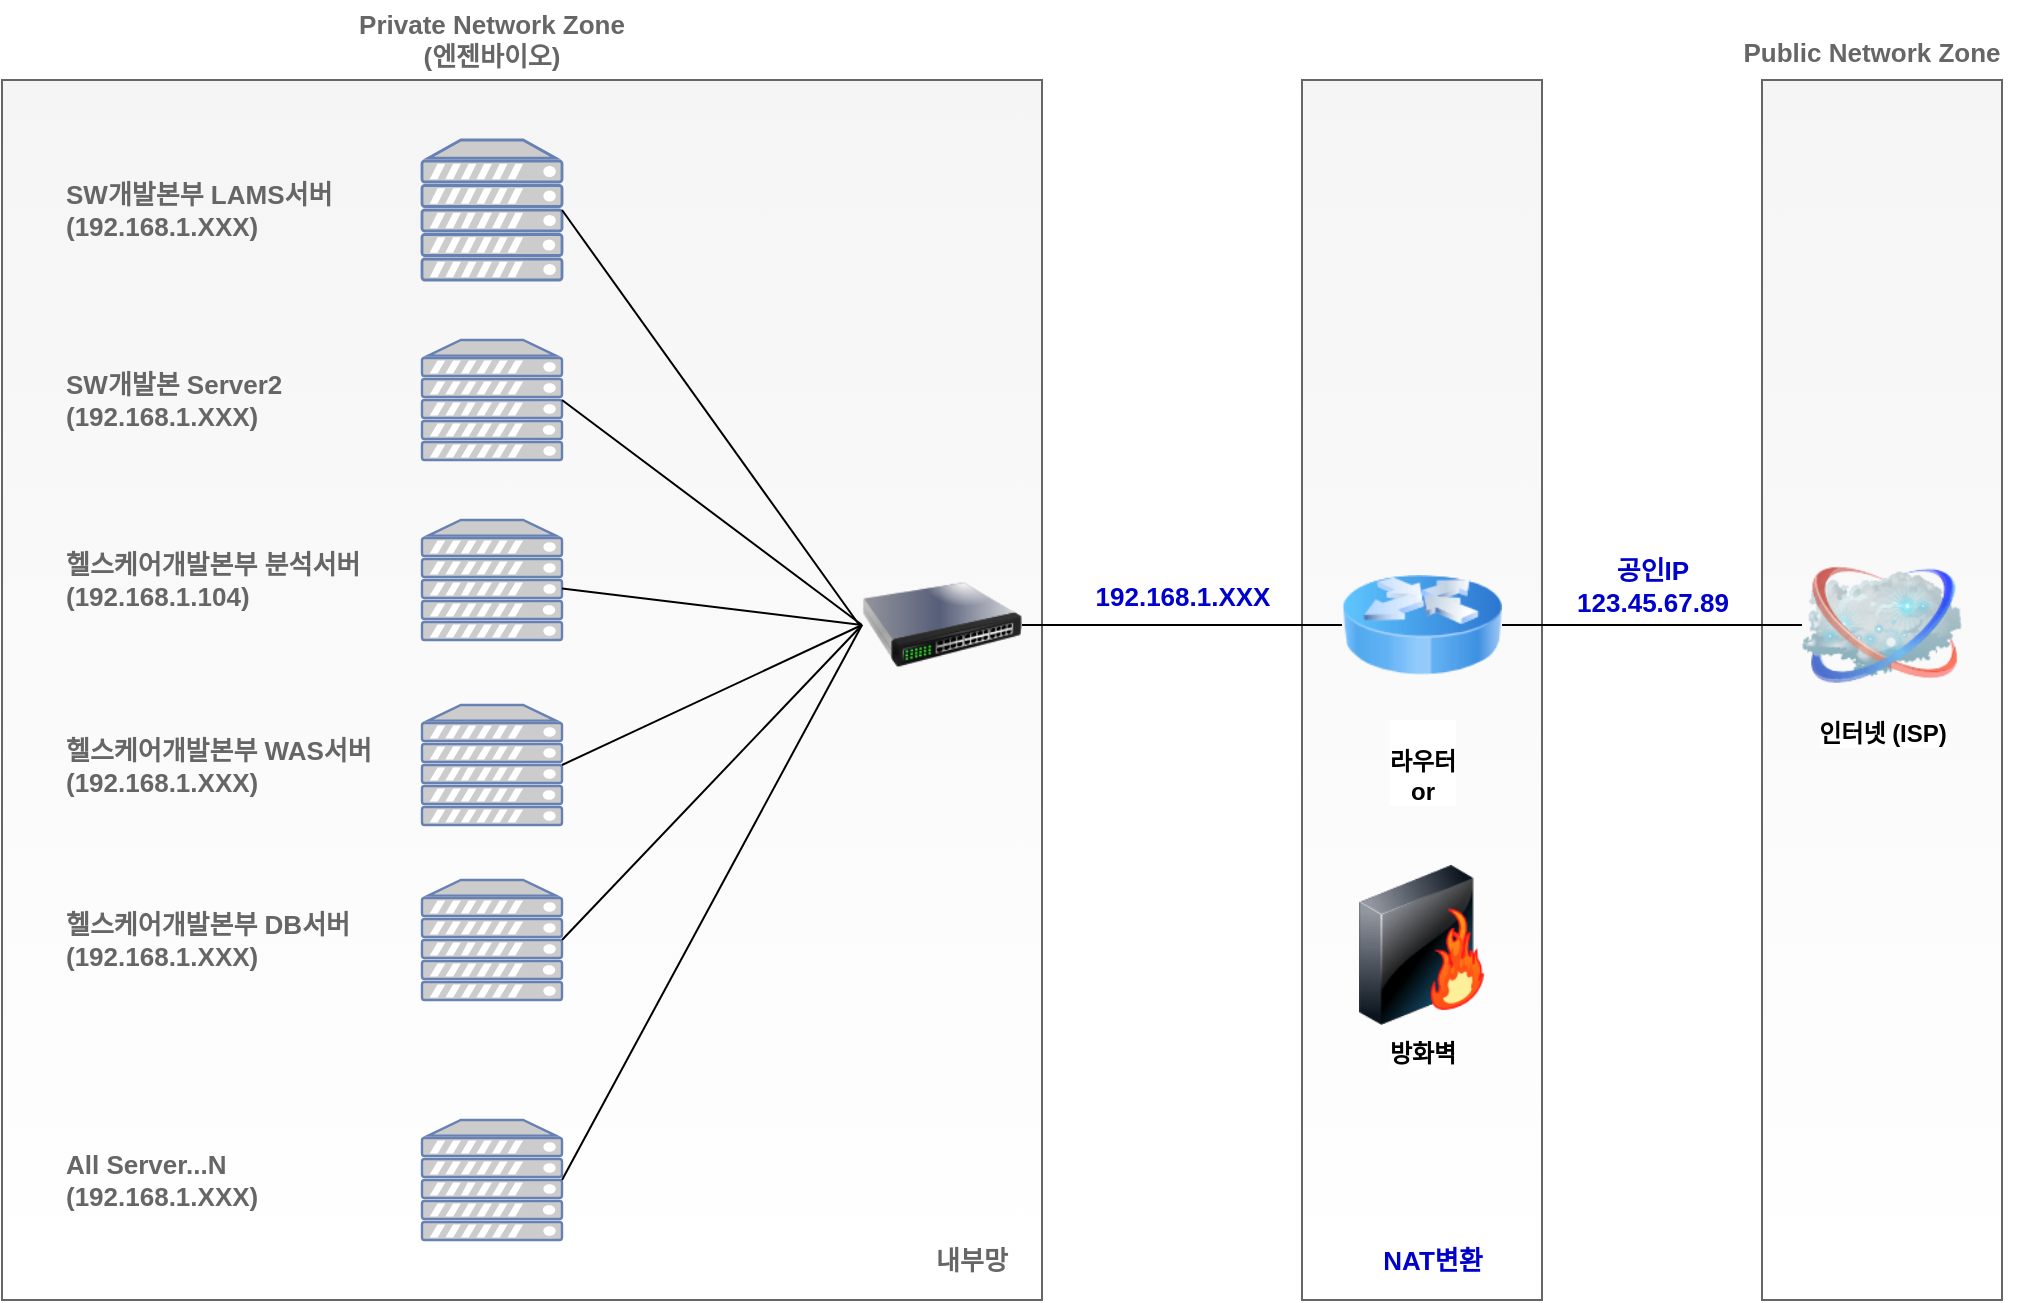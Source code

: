<mxfile version="15.0.4" type="device"><diagram name="Page-1" id="55a83fd1-7818-8e21-69c5-c3457e3827bb"><mxGraphModel dx="1038" dy="579" grid="1" gridSize="10" guides="1" tooltips="1" connect="1" arrows="1" fold="1" page="1" pageScale="1" pageWidth="1100" pageHeight="850" background="none" math="0" shadow="0"><root><mxCell id="0"/><mxCell id="1" parent="0"/><mxCell id="CgMoBA8fP3pAfroYnVGV-33" value="" style="rounded=0;whiteSpace=wrap;html=1;fontSize=13;fontColor=#333333;align=left;strokeColor=#666666;fillColor=#F5F5F5;gradientColor=#ffffff;" vertex="1" parent="1"><mxGeometry x="940" y="70" width="120" height="610" as="geometry"/></mxCell><mxCell id="CgMoBA8fP3pAfroYnVGV-31" value="" style="rounded=0;whiteSpace=wrap;html=1;fontSize=13;fontColor=#333333;align=left;strokeColor=#666666;fillColor=#F5F5F5;gradientColor=#ffffff;" vertex="1" parent="1"><mxGeometry x="710" y="70" width="120" height="610" as="geometry"/></mxCell><mxCell id="CgMoBA8fP3pAfroYnVGV-29" value="" style="rounded=0;whiteSpace=wrap;html=1;fontSize=13;fontColor=#333333;align=left;strokeColor=#666666;fillColor=#F5F5F5;gradientColor=#ffffff;" vertex="1" parent="1"><mxGeometry x="60" y="70" width="520" height="610" as="geometry"/></mxCell><mxCell id="CgMoBA8fP3pAfroYnVGV-35" style="edgeStyle=orthogonalEdgeStyle;rounded=0;orthogonalLoop=1;jettySize=auto;html=1;entryX=1;entryY=0.5;entryDx=0;entryDy=0;fontSize=13;fontColor=#666666;endArrow=none;endFill=0;" edge="1" parent="1" source="CgMoBA8fP3pAfroYnVGV-1" target="CgMoBA8fP3pAfroYnVGV-2"><mxGeometry relative="1" as="geometry"/></mxCell><mxCell id="CgMoBA8fP3pAfroYnVGV-1" value="인터넷 (ISP)" style="image;html=1;image=img/lib/clip_art/networking/Cloud_128x128.png;fontStyle=1" vertex="1" parent="1"><mxGeometry x="960" y="302.5" width="80" height="80" as="geometry"/></mxCell><mxCell id="CgMoBA8fP3pAfroYnVGV-7" style="edgeStyle=orthogonalEdgeStyle;rounded=0;orthogonalLoop=1;jettySize=auto;html=1;entryX=1;entryY=0.5;entryDx=0;entryDy=0;fontSize=13;fontColor=#0000CC;endArrow=none;endFill=0;" edge="1" parent="1" source="CgMoBA8fP3pAfroYnVGV-2" target="CgMoBA8fP3pAfroYnVGV-6"><mxGeometry relative="1" as="geometry"/></mxCell><mxCell id="CgMoBA8fP3pAfroYnVGV-2" value="&lt;br&gt;라우터&lt;br&gt;or" style="image;html=1;image=img/lib/clip_art/networking/Router_Icon_128x128.png;fontStyle=1" vertex="1" parent="1"><mxGeometry x="730" y="302.5" width="80" height="80" as="geometry"/></mxCell><mxCell id="CgMoBA8fP3pAfroYnVGV-4" value="방화벽" style="image;html=1;image=img/lib/clip_art/networking/Firewall-page1_128x128.png;fontStyle=1" vertex="1" parent="1"><mxGeometry x="730" y="462.5" width="80" height="80" as="geometry"/></mxCell><mxCell id="CgMoBA8fP3pAfroYnVGV-5" value="NAT변환" style="text;html=1;align=center;verticalAlign=middle;resizable=0;points=[];autosize=1;strokeColor=none;fontStyle=1;fontSize=13;fontColor=#0000CC;" vertex="1" parent="1"><mxGeometry x="740" y="650" width="70" height="20" as="geometry"/></mxCell><mxCell id="CgMoBA8fP3pAfroYnVGV-6" value="" style="image;html=1;image=img/lib/clip_art/networking/Switch_128x128.png;fontSize=13;fontColor=#0000CC;" vertex="1" parent="1"><mxGeometry x="490" y="302.5" width="80" height="80" as="geometry"/></mxCell><mxCell id="CgMoBA8fP3pAfroYnVGV-8" value="192.168.1.XXX" style="text;html=1;align=center;verticalAlign=middle;resizable=0;points=[];autosize=1;strokeColor=none;fontSize=13;fontColor=#0000CC;fontStyle=1" vertex="1" parent="1"><mxGeometry x="600" y="317.5" width="100" height="20" as="geometry"/></mxCell><mxCell id="CgMoBA8fP3pAfroYnVGV-9" value="" style="verticalAlign=top;verticalLabelPosition=bottom;labelPosition=center;align=center;html=1;outlineConnect=0;fillColor=#CCCCCC;strokeColor=#6881B3;gradientColor=none;gradientDirection=north;strokeWidth=2;shape=mxgraph.networks.server;fontSize=13;fontStyle=1;fontColor=#4D4D4D;" vertex="1" parent="1"><mxGeometry x="270" y="100" width="70" height="70" as="geometry"/></mxCell><mxCell id="CgMoBA8fP3pAfroYnVGV-10" value="" style="verticalAlign=top;verticalLabelPosition=bottom;labelPosition=center;align=center;html=1;outlineConnect=0;fillColor=#CCCCCC;strokeColor=#6881B3;gradientColor=none;gradientDirection=north;strokeWidth=2;shape=mxgraph.networks.server;fontSize=13;fontStyle=1;fontColor=#4D4D4D;" vertex="1" parent="1"><mxGeometry x="270" y="200" width="70" height="60" as="geometry"/></mxCell><mxCell id="CgMoBA8fP3pAfroYnVGV-11" value="" style="verticalAlign=top;verticalLabelPosition=bottom;labelPosition=center;align=center;html=1;outlineConnect=0;fillColor=#CCCCCC;strokeColor=#6881B3;gradientColor=none;gradientDirection=north;strokeWidth=2;shape=mxgraph.networks.server;fontSize=13;fontStyle=1;fontColor=#4D4D4D;" vertex="1" parent="1"><mxGeometry x="270" y="290" width="70" height="60" as="geometry"/></mxCell><mxCell id="CgMoBA8fP3pAfroYnVGV-12" value="" style="verticalAlign=top;verticalLabelPosition=bottom;labelPosition=center;align=center;html=1;outlineConnect=0;fillColor=#CCCCCC;strokeColor=#6881B3;gradientColor=none;gradientDirection=north;strokeWidth=2;shape=mxgraph.networks.server;fontSize=13;fontStyle=1;fontColor=#4D4D4D;" vertex="1" parent="1"><mxGeometry x="270" y="382.5" width="70" height="60" as="geometry"/></mxCell><mxCell id="CgMoBA8fP3pAfroYnVGV-14" value="&lt;span&gt;SW개발본부&amp;nbsp;&lt;/span&gt;&lt;span&gt;LAMS서버&lt;br&gt;(192.168.1.XXX)&lt;br&gt;&lt;/span&gt;" style="text;html=1;strokeColor=none;fillColor=none;align=left;verticalAlign=middle;whiteSpace=wrap;rounded=0;fontSize=13;fontColor=#666666;fontStyle=1" vertex="1" parent="1"><mxGeometry x="90" y="117.5" width="150" height="35" as="geometry"/></mxCell><mxCell id="CgMoBA8fP3pAfroYnVGV-15" value="&lt;span&gt;SW개발본 Server2&lt;br&gt;&lt;/span&gt;&lt;span&gt;(192.168.1.XXX)&lt;br&gt;&lt;/span&gt;" style="text;html=1;strokeColor=none;fillColor=none;align=left;verticalAlign=middle;whiteSpace=wrap;rounded=0;fontSize=13;fontColor=#666666;fontStyle=1" vertex="1" parent="1"><mxGeometry x="90" y="212.5" width="120" height="35" as="geometry"/></mxCell><mxCell id="CgMoBA8fP3pAfroYnVGV-16" value="&lt;span&gt;헬스케어개발본부 분석서버&lt;br&gt;(192.168.1.104)&lt;br&gt;&lt;/span&gt;" style="text;html=1;strokeColor=none;fillColor=none;align=left;verticalAlign=middle;whiteSpace=wrap;rounded=0;fontSize=13;fontColor=#666666;fontStyle=1" vertex="1" parent="1"><mxGeometry x="90" y="302.5" width="170" height="35" as="geometry"/></mxCell><mxCell id="CgMoBA8fP3pAfroYnVGV-17" value="&lt;span&gt;헬스케어개발본부 WAS서버&lt;br&gt;(192.168.1.XXX)&lt;br&gt;&lt;/span&gt;" style="text;html=1;strokeColor=none;fillColor=none;align=left;verticalAlign=middle;whiteSpace=wrap;rounded=0;fontSize=13;fontColor=#666666;fontStyle=1" vertex="1" parent="1"><mxGeometry x="90" y="395" width="170" height="35" as="geometry"/></mxCell><mxCell id="CgMoBA8fP3pAfroYnVGV-18" value="" style="verticalAlign=top;verticalLabelPosition=bottom;labelPosition=center;align=center;html=1;outlineConnect=0;fillColor=#CCCCCC;strokeColor=#6881B3;gradientColor=none;gradientDirection=north;strokeWidth=2;shape=mxgraph.networks.server;fontSize=13;fontStyle=1;fontColor=#4D4D4D;" vertex="1" parent="1"><mxGeometry x="270" y="470" width="70" height="60" as="geometry"/></mxCell><mxCell id="CgMoBA8fP3pAfroYnVGV-19" value="&lt;span&gt;헬스케어개발본부 DB서버&lt;br&gt;(192.168.1.XXX)&lt;br&gt;&lt;/span&gt;" style="text;html=1;strokeColor=none;fillColor=none;align=left;verticalAlign=middle;whiteSpace=wrap;rounded=0;fontSize=13;fontColor=#666666;fontStyle=1" vertex="1" parent="1"><mxGeometry x="90" y="482.5" width="170" height="35" as="geometry"/></mxCell><mxCell id="CgMoBA8fP3pAfroYnVGV-20" value="" style="verticalAlign=top;verticalLabelPosition=bottom;labelPosition=center;align=center;html=1;outlineConnect=0;fillColor=#CCCCCC;strokeColor=#6881B3;gradientColor=none;gradientDirection=north;strokeWidth=2;shape=mxgraph.networks.server;fontSize=13;fontStyle=1;fontColor=#4D4D4D;" vertex="1" parent="1"><mxGeometry x="270" y="590" width="70" height="60" as="geometry"/></mxCell><mxCell id="CgMoBA8fP3pAfroYnVGV-21" value="&lt;span&gt;All Server...N&lt;br&gt;(192.168.1.XXX)&lt;br&gt;&lt;/span&gt;" style="text;html=1;strokeColor=none;fillColor=none;align=left;verticalAlign=middle;whiteSpace=wrap;rounded=0;fontSize=13;fontColor=#666666;fontStyle=1" vertex="1" parent="1"><mxGeometry x="90" y="602.5" width="170" height="35" as="geometry"/></mxCell><mxCell id="CgMoBA8fP3pAfroYnVGV-22" value="" style="endArrow=none;html=1;fontSize=13;fontColor=#666666;entryX=1;entryY=0.5;entryDx=0;entryDy=0;entryPerimeter=0;" edge="1" parent="1" target="CgMoBA8fP3pAfroYnVGV-9"><mxGeometry width="50" height="50" relative="1" as="geometry"><mxPoint x="489" y="343" as="sourcePoint"/><mxPoint x="500" y="280" as="targetPoint"/></mxGeometry></mxCell><mxCell id="CgMoBA8fP3pAfroYnVGV-23" value="" style="endArrow=none;html=1;fontSize=13;fontColor=#666666;entryX=1;entryY=0.5;entryDx=0;entryDy=0;entryPerimeter=0;exitX=0;exitY=0.5;exitDx=0;exitDy=0;" edge="1" parent="1" source="CgMoBA8fP3pAfroYnVGV-6" target="CgMoBA8fP3pAfroYnVGV-10"><mxGeometry width="50" height="50" relative="1" as="geometry"><mxPoint x="480" y="331" as="sourcePoint"/><mxPoint x="600" y="300" as="targetPoint"/></mxGeometry></mxCell><mxCell id="CgMoBA8fP3pAfroYnVGV-24" value="" style="endArrow=none;html=1;fontSize=13;fontColor=#666666;exitX=0;exitY=0.5;exitDx=0;exitDy=0;" edge="1" parent="1" source="CgMoBA8fP3pAfroYnVGV-6" target="CgMoBA8fP3pAfroYnVGV-11"><mxGeometry width="50" height="50" relative="1" as="geometry"><mxPoint x="550" y="350" as="sourcePoint"/><mxPoint x="600" y="300" as="targetPoint"/></mxGeometry></mxCell><mxCell id="CgMoBA8fP3pAfroYnVGV-25" value="" style="endArrow=none;html=1;fontSize=13;fontColor=#666666;entryX=1;entryY=0.5;entryDx=0;entryDy=0;entryPerimeter=0;exitX=0;exitY=0.5;exitDx=0;exitDy=0;" edge="1" parent="1" source="CgMoBA8fP3pAfroYnVGV-6" target="CgMoBA8fP3pAfroYnVGV-12"><mxGeometry width="50" height="50" relative="1" as="geometry"><mxPoint x="510" y="360" as="sourcePoint"/><mxPoint x="600" y="300" as="targetPoint"/></mxGeometry></mxCell><mxCell id="CgMoBA8fP3pAfroYnVGV-27" value="" style="endArrow=none;html=1;fontSize=13;fontColor=#666666;exitX=1;exitY=0.5;exitDx=0;exitDy=0;exitPerimeter=0;entryX=0;entryY=0.5;entryDx=0;entryDy=0;" edge="1" parent="1" source="CgMoBA8fP3pAfroYnVGV-18" target="CgMoBA8fP3pAfroYnVGV-6"><mxGeometry width="50" height="50" relative="1" as="geometry"><mxPoint x="550" y="550" as="sourcePoint"/><mxPoint x="600" y="500" as="targetPoint"/></mxGeometry></mxCell><mxCell id="CgMoBA8fP3pAfroYnVGV-28" value="" style="endArrow=none;html=1;fontSize=13;fontColor=#666666;exitX=1;exitY=0.5;exitDx=0;exitDy=0;exitPerimeter=0;entryX=0;entryY=0.5;entryDx=0;entryDy=0;" edge="1" parent="1" source="CgMoBA8fP3pAfroYnVGV-20" target="CgMoBA8fP3pAfroYnVGV-6"><mxGeometry width="50" height="50" relative="1" as="geometry"><mxPoint x="550" y="550" as="sourcePoint"/><mxPoint x="600" y="500" as="targetPoint"/></mxGeometry></mxCell><mxCell id="CgMoBA8fP3pAfroYnVGV-30" value="Private Network Zone&lt;br&gt;(엔젠바이오)" style="text;html=1;strokeColor=none;fillColor=none;align=center;verticalAlign=middle;whiteSpace=wrap;rounded=0;fontSize=13;fontColor=#666666;fontStyle=1" vertex="1" parent="1"><mxGeometry x="230" y="30" width="150" height="40" as="geometry"/></mxCell><mxCell id="CgMoBA8fP3pAfroYnVGV-32" value="내부망" style="text;html=1;strokeColor=none;fillColor=none;align=center;verticalAlign=middle;whiteSpace=wrap;rounded=0;fontSize=13;fontColor=#666666;fontStyle=1" vertex="1" parent="1"><mxGeometry x="520" y="650" width="50" height="20" as="geometry"/></mxCell><mxCell id="CgMoBA8fP3pAfroYnVGV-36" value="공인IP&lt;br&gt;123.45.67.89" style="text;html=1;align=center;verticalAlign=middle;resizable=0;points=[];autosize=1;strokeColor=none;fontSize=13;fontColor=#0000CC;fontStyle=1" vertex="1" parent="1"><mxGeometry x="840" y="302.5" width="90" height="40" as="geometry"/></mxCell><mxCell id="CgMoBA8fP3pAfroYnVGV-37" value="Public Network Zone" style="text;html=1;strokeColor=none;fillColor=none;align=center;verticalAlign=middle;whiteSpace=wrap;rounded=0;fontSize=13;fontColor=#666666;fontStyle=1" vertex="1" parent="1"><mxGeometry x="920" y="41" width="150" height="30" as="geometry"/></mxCell></root></mxGraphModel></diagram></mxfile>